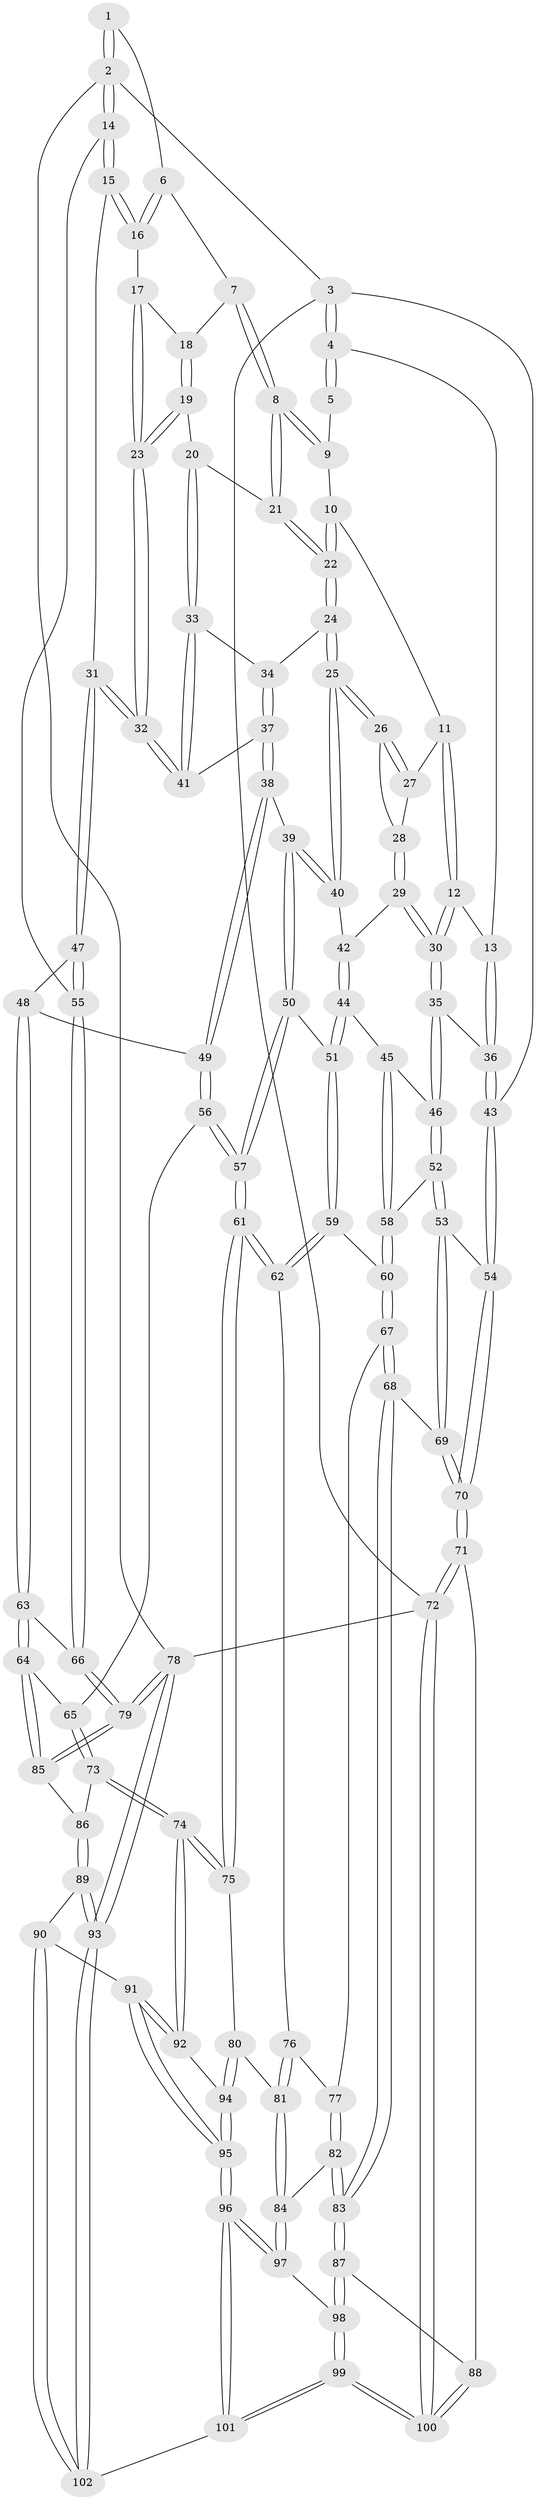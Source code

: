 // Generated by graph-tools (version 1.1) at 2025/50/03/09/25 03:50:58]
// undirected, 102 vertices, 252 edges
graph export_dot {
graph [start="1"]
  node [color=gray90,style=filled];
  1 [pos="+0.7541473057434898+0"];
  2 [pos="+1+0"];
  3 [pos="+0+0"];
  4 [pos="+0+0"];
  5 [pos="+0.34147646786946484+0"];
  6 [pos="+0.7130969313089713+0.02037003862443753"];
  7 [pos="+0.7130064025981477+0.02055248901915385"];
  8 [pos="+0.6021259282288115+0.14649246425055124"];
  9 [pos="+0.3425021661268289+0"];
  10 [pos="+0.3403855752034831+0"];
  11 [pos="+0.31424575764354795+0.04543234034790733"];
  12 [pos="+0.19603212614789567+0.19504354938781115"];
  13 [pos="+0.0916052448472948+0.13740312721064074"];
  14 [pos="+1+0.10319432271102956"];
  15 [pos="+0.9167815801739041+0.23699898480890383"];
  16 [pos="+0.8389874084791565+0.16602943868008516"];
  17 [pos="+0.7470258915524386+0.1688090869086048"];
  18 [pos="+0.719601939993131+0.06592386452874786"];
  19 [pos="+0.6997172835815554+0.24534901905845893"];
  20 [pos="+0.6056764609271574+0.17358775564477114"];
  21 [pos="+0.5969068577740376+0.16054122901255743"];
  22 [pos="+0.5134400179761532+0.1907132478860249"];
  23 [pos="+0.7433061811563392+0.2922766116653211"];
  24 [pos="+0.4893336494134698+0.22595328963052663"];
  25 [pos="+0.4576945894780838+0.2478584588410581"];
  26 [pos="+0.45233653547815394+0.24488037683169406"];
  27 [pos="+0.3463337129601156+0.12909805449813605"];
  28 [pos="+0.3345902698896974+0.24468775185785674"];
  29 [pos="+0.2879217573158683+0.29591955454902424"];
  30 [pos="+0.1974372643046624+0.26795452292344146"];
  31 [pos="+0.7865813723300604+0.3440430518543413"];
  32 [pos="+0.7622740333560747+0.3250007905249308"];
  33 [pos="+0.5964289159561986+0.28404575543986327"];
  34 [pos="+0.5495642537495258+0.2787398626715012"];
  35 [pos="+0.12934515811777908+0.33791370278674404"];
  36 [pos="+0+0.32772139487584695"];
  37 [pos="+0.5380855566435118+0.38452732040017495"];
  38 [pos="+0.5083482103013127+0.4232485259355597"];
  39 [pos="+0.45361872861168506+0.40332664239251015"];
  40 [pos="+0.43639440329017265+0.36001862216784974"];
  41 [pos="+0.619126068021942+0.31576363338197133"];
  42 [pos="+0.29716235888721276+0.3064389744738223"];
  43 [pos="+0+0.36272828187489375"];
  44 [pos="+0.2826547989647304+0.4784810262435016"];
  45 [pos="+0.2667054827624496+0.4728800915990508"];
  46 [pos="+0.14194373664649743+0.3676644364835661"];
  47 [pos="+0.7851726221988805+0.36993818442448523"];
  48 [pos="+0.7617192442122774+0.459038240687253"];
  49 [pos="+0.5635806425056963+0.48386525310890155"];
  50 [pos="+0.3440469525071146+0.4903968006181259"];
  51 [pos="+0.30512230739909996+0.4973624164992362"];
  52 [pos="+0.10232933811375844+0.5357999314809212"];
  53 [pos="+0.0706554516675538+0.5399725018426321"];
  54 [pos="+0+0.48761949579594105"];
  55 [pos="+1+0.5000453679945844"];
  56 [pos="+0.5362623437805406+0.5951582486696764"];
  57 [pos="+0.4724568903321577+0.63990232905739"];
  58 [pos="+0.10859388155402408+0.5390075685311512"];
  59 [pos="+0.2808438049454557+0.5707502333580633"];
  60 [pos="+0.19356333185917027+0.6435451826353611"];
  61 [pos="+0.4670352944344513+0.6502921972098673"];
  62 [pos="+0.3731625682550009+0.6773192143671299"];
  63 [pos="+0.8373427865589451+0.6280492132084158"];
  64 [pos="+0.8346647189944796+0.6333112743497339"];
  65 [pos="+0.6109657785236712+0.6430642002216015"];
  66 [pos="+1+0.5602375787000192"];
  67 [pos="+0.1932388695162425+0.6453630667655054"];
  68 [pos="+0.10543709153221321+0.7469331125966745"];
  69 [pos="+0.06175362951233809+0.7317990296538935"];
  70 [pos="+0+0.6975675571496509"];
  71 [pos="+0+0.8638760569935519"];
  72 [pos="+0+1"];
  73 [pos="+0.6069624727303453+0.7929036129080929"];
  74 [pos="+0.5726611519164795+0.8200114023895848"];
  75 [pos="+0.48408809077906845+0.7082801531253846"];
  76 [pos="+0.37128677918499414+0.6797988206408497"];
  77 [pos="+0.2715691994887006+0.7089960972261082"];
  78 [pos="+1+1"];
  79 [pos="+1+1"];
  80 [pos="+0.3818030848804321+0.8316941984466518"];
  81 [pos="+0.35487435865324646+0.8246611077774599"];
  82 [pos="+0.27679680018219655+0.8075948120999746"];
  83 [pos="+0.14855496913838495+0.8436441131235659"];
  84 [pos="+0.3419560772126232+0.8281025903406859"];
  85 [pos="+0.8248153590918136+0.7005043611107709"];
  86 [pos="+0.7876370156600769+0.7505638278458872"];
  87 [pos="+0.13600123735868921+0.9027348606992931"];
  88 [pos="+0.07255090804714304+0.9105113294217697"];
  89 [pos="+0.7750184846731345+0.9091032244627276"];
  90 [pos="+0.5946643394371608+0.9252658417821683"];
  91 [pos="+0.5715371237669356+0.8930321244715707"];
  92 [pos="+0.5615636527159567+0.8588775765797241"];
  93 [pos="+1+1"];
  94 [pos="+0.41093336540554437+0.85228574419695"];
  95 [pos="+0.4079052841093008+0.9975660182950589"];
  96 [pos="+0.36616774403104696+1"];
  97 [pos="+0.31026516928300235+0.9282860984003694"];
  98 [pos="+0.13923264358063933+0.9096658256890435"];
  99 [pos="+0.199157752032634+1"];
  100 [pos="+0+1"];
  101 [pos="+0.34883886457237107+1"];
  102 [pos="+0.6078745010313389+1"];
  1 -- 2;
  1 -- 2;
  1 -- 6;
  2 -- 3;
  2 -- 14;
  2 -- 14;
  2 -- 78;
  3 -- 4;
  3 -- 4;
  3 -- 43;
  3 -- 72;
  4 -- 5;
  4 -- 5;
  4 -- 13;
  5 -- 9;
  6 -- 7;
  6 -- 16;
  6 -- 16;
  7 -- 8;
  7 -- 8;
  7 -- 18;
  8 -- 9;
  8 -- 9;
  8 -- 21;
  8 -- 21;
  9 -- 10;
  10 -- 11;
  10 -- 22;
  10 -- 22;
  11 -- 12;
  11 -- 12;
  11 -- 27;
  12 -- 13;
  12 -- 30;
  12 -- 30;
  13 -- 36;
  13 -- 36;
  14 -- 15;
  14 -- 15;
  14 -- 55;
  15 -- 16;
  15 -- 16;
  15 -- 31;
  16 -- 17;
  17 -- 18;
  17 -- 23;
  17 -- 23;
  18 -- 19;
  18 -- 19;
  19 -- 20;
  19 -- 23;
  19 -- 23;
  20 -- 21;
  20 -- 33;
  20 -- 33;
  21 -- 22;
  21 -- 22;
  22 -- 24;
  22 -- 24;
  23 -- 32;
  23 -- 32;
  24 -- 25;
  24 -- 25;
  24 -- 34;
  25 -- 26;
  25 -- 26;
  25 -- 40;
  25 -- 40;
  26 -- 27;
  26 -- 27;
  26 -- 28;
  27 -- 28;
  28 -- 29;
  28 -- 29;
  29 -- 30;
  29 -- 30;
  29 -- 42;
  30 -- 35;
  30 -- 35;
  31 -- 32;
  31 -- 32;
  31 -- 47;
  31 -- 47;
  32 -- 41;
  32 -- 41;
  33 -- 34;
  33 -- 41;
  33 -- 41;
  34 -- 37;
  34 -- 37;
  35 -- 36;
  35 -- 46;
  35 -- 46;
  36 -- 43;
  36 -- 43;
  37 -- 38;
  37 -- 38;
  37 -- 41;
  38 -- 39;
  38 -- 49;
  38 -- 49;
  39 -- 40;
  39 -- 40;
  39 -- 50;
  39 -- 50;
  40 -- 42;
  42 -- 44;
  42 -- 44;
  43 -- 54;
  43 -- 54;
  44 -- 45;
  44 -- 51;
  44 -- 51;
  45 -- 46;
  45 -- 58;
  45 -- 58;
  46 -- 52;
  46 -- 52;
  47 -- 48;
  47 -- 55;
  47 -- 55;
  48 -- 49;
  48 -- 63;
  48 -- 63;
  49 -- 56;
  49 -- 56;
  50 -- 51;
  50 -- 57;
  50 -- 57;
  51 -- 59;
  51 -- 59;
  52 -- 53;
  52 -- 53;
  52 -- 58;
  53 -- 54;
  53 -- 69;
  53 -- 69;
  54 -- 70;
  54 -- 70;
  55 -- 66;
  55 -- 66;
  56 -- 57;
  56 -- 57;
  56 -- 65;
  57 -- 61;
  57 -- 61;
  58 -- 60;
  58 -- 60;
  59 -- 60;
  59 -- 62;
  59 -- 62;
  60 -- 67;
  60 -- 67;
  61 -- 62;
  61 -- 62;
  61 -- 75;
  61 -- 75;
  62 -- 76;
  63 -- 64;
  63 -- 64;
  63 -- 66;
  64 -- 65;
  64 -- 85;
  64 -- 85;
  65 -- 73;
  65 -- 73;
  66 -- 79;
  66 -- 79;
  67 -- 68;
  67 -- 68;
  67 -- 77;
  68 -- 69;
  68 -- 83;
  68 -- 83;
  69 -- 70;
  69 -- 70;
  70 -- 71;
  70 -- 71;
  71 -- 72;
  71 -- 72;
  71 -- 88;
  72 -- 100;
  72 -- 100;
  72 -- 78;
  73 -- 74;
  73 -- 74;
  73 -- 86;
  74 -- 75;
  74 -- 75;
  74 -- 92;
  74 -- 92;
  75 -- 80;
  76 -- 77;
  76 -- 81;
  76 -- 81;
  77 -- 82;
  77 -- 82;
  78 -- 79;
  78 -- 79;
  78 -- 93;
  78 -- 93;
  79 -- 85;
  79 -- 85;
  80 -- 81;
  80 -- 94;
  80 -- 94;
  81 -- 84;
  81 -- 84;
  82 -- 83;
  82 -- 83;
  82 -- 84;
  83 -- 87;
  83 -- 87;
  84 -- 97;
  84 -- 97;
  85 -- 86;
  86 -- 89;
  86 -- 89;
  87 -- 88;
  87 -- 98;
  87 -- 98;
  88 -- 100;
  88 -- 100;
  89 -- 90;
  89 -- 93;
  89 -- 93;
  90 -- 91;
  90 -- 102;
  90 -- 102;
  91 -- 92;
  91 -- 92;
  91 -- 95;
  91 -- 95;
  92 -- 94;
  93 -- 102;
  93 -- 102;
  94 -- 95;
  94 -- 95;
  95 -- 96;
  95 -- 96;
  96 -- 97;
  96 -- 97;
  96 -- 101;
  96 -- 101;
  97 -- 98;
  98 -- 99;
  98 -- 99;
  99 -- 100;
  99 -- 100;
  99 -- 101;
  99 -- 101;
  101 -- 102;
}
